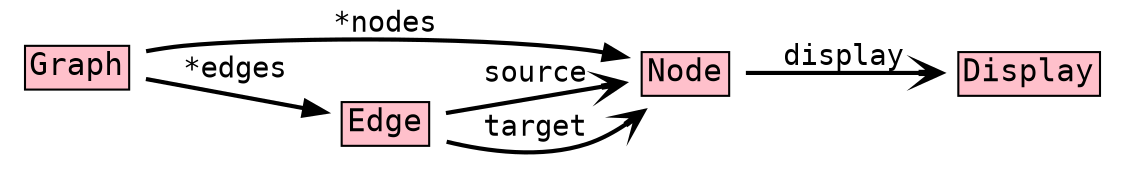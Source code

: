 digraph {
  rankdir="LR"
0[label=<<table BORDER="0" CELLBORDER="1" CELLSPACING="0" CELLPADDING="1"><tr><td bgcolor="pink" colspan="2"><font face="INCONSOLATA" point-size="15">Display</font></td></tr></table>>,shape=none];
2[label=<<table BORDER="0" CELLBORDER="1" CELLSPACING="0" CELLPADDING="1"><tr><td bgcolor="pink" colspan="2"><font face="INCONSOLATA" point-size="15">Node</font></td></tr></table>>,shape=none];
1[label=<<table BORDER="0" CELLBORDER="1" CELLSPACING="0" CELLPADDING="1"><tr><td bgcolor="pink" colspan="2"><font face="INCONSOLATA" point-size="15">Edge</font></td></tr></table>>,shape=none];
3[label=<<table BORDER="0" CELLBORDER="1" CELLSPACING="0" CELLPADDING="1"><tr><td bgcolor="pink" colspan="2"><font face="INCONSOLATA" point-size="15">Graph</font></td></tr></table>>,shape=none];
2 -> 0[penwidth="2" arrowhead=vee label=<<font face="INCONSOLATA">display</font>>];
1 -> 2[penwidth="2" arrowhead=vee label=<<font face="INCONSOLATA">source</font>>];
1 -> 2[penwidth="2" arrowhead=vee label=<<font face="INCONSOLATA">target</font>>];
3 -> 2[penwidth="2" label=<<font face="INCONSOLATA">*nodes</font>>];
3 -> 1[penwidth="2" label=<<font face="INCONSOLATA">*edges</font>>];
}

